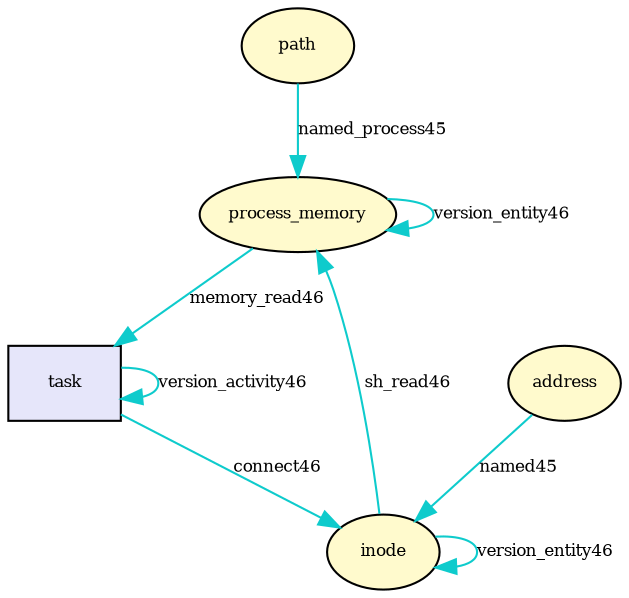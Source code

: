 digraph RGL__DirectedAdjacencyGraph {path[fontsize = 8,label = "path",shape = ellipse, fillcolor="#fffacd", style = filled]

process_memory[fontsize = 8,label = "process_memory",shape = ellipse, fillcolor="#fffacd", style = filled]

path -> process_memory[fontsize = 8,label = "named_process45", color="#0ecbcc"]

address[fontsize = 8,label = "address",shape = ellipse, fillcolor="#fffacd", style = filled]

inode[fontsize = 8,label = "inode",shape = ellipse, fillcolor="#fffacd", style = filled]

address -> inode[fontsize = 8,label = "named45", color="#0ecbcc"]

process_memory -> process_memory[fontsize = 8,label = "version_entity46", color="#0ecbcc"]

inode -> process_memory[fontsize = 8,label = "sh_read46", color="#0ecbcc"]

task[fontsize = 8,label = "task",shape = rectangle, fillcolor="#e6e6fa", style = filled]

task -> task[fontsize = 8,label = "version_activity46", color="#0ecbcc"]

process_memory -> task[fontsize = 8,label = "memory_read46", color="#0ecbcc"]

inode -> inode[fontsize = 8,label = "version_entity46", color="#0ecbcc"]

task -> inode[fontsize = 8,label = "connect46", color="#0ecbcc"]

}